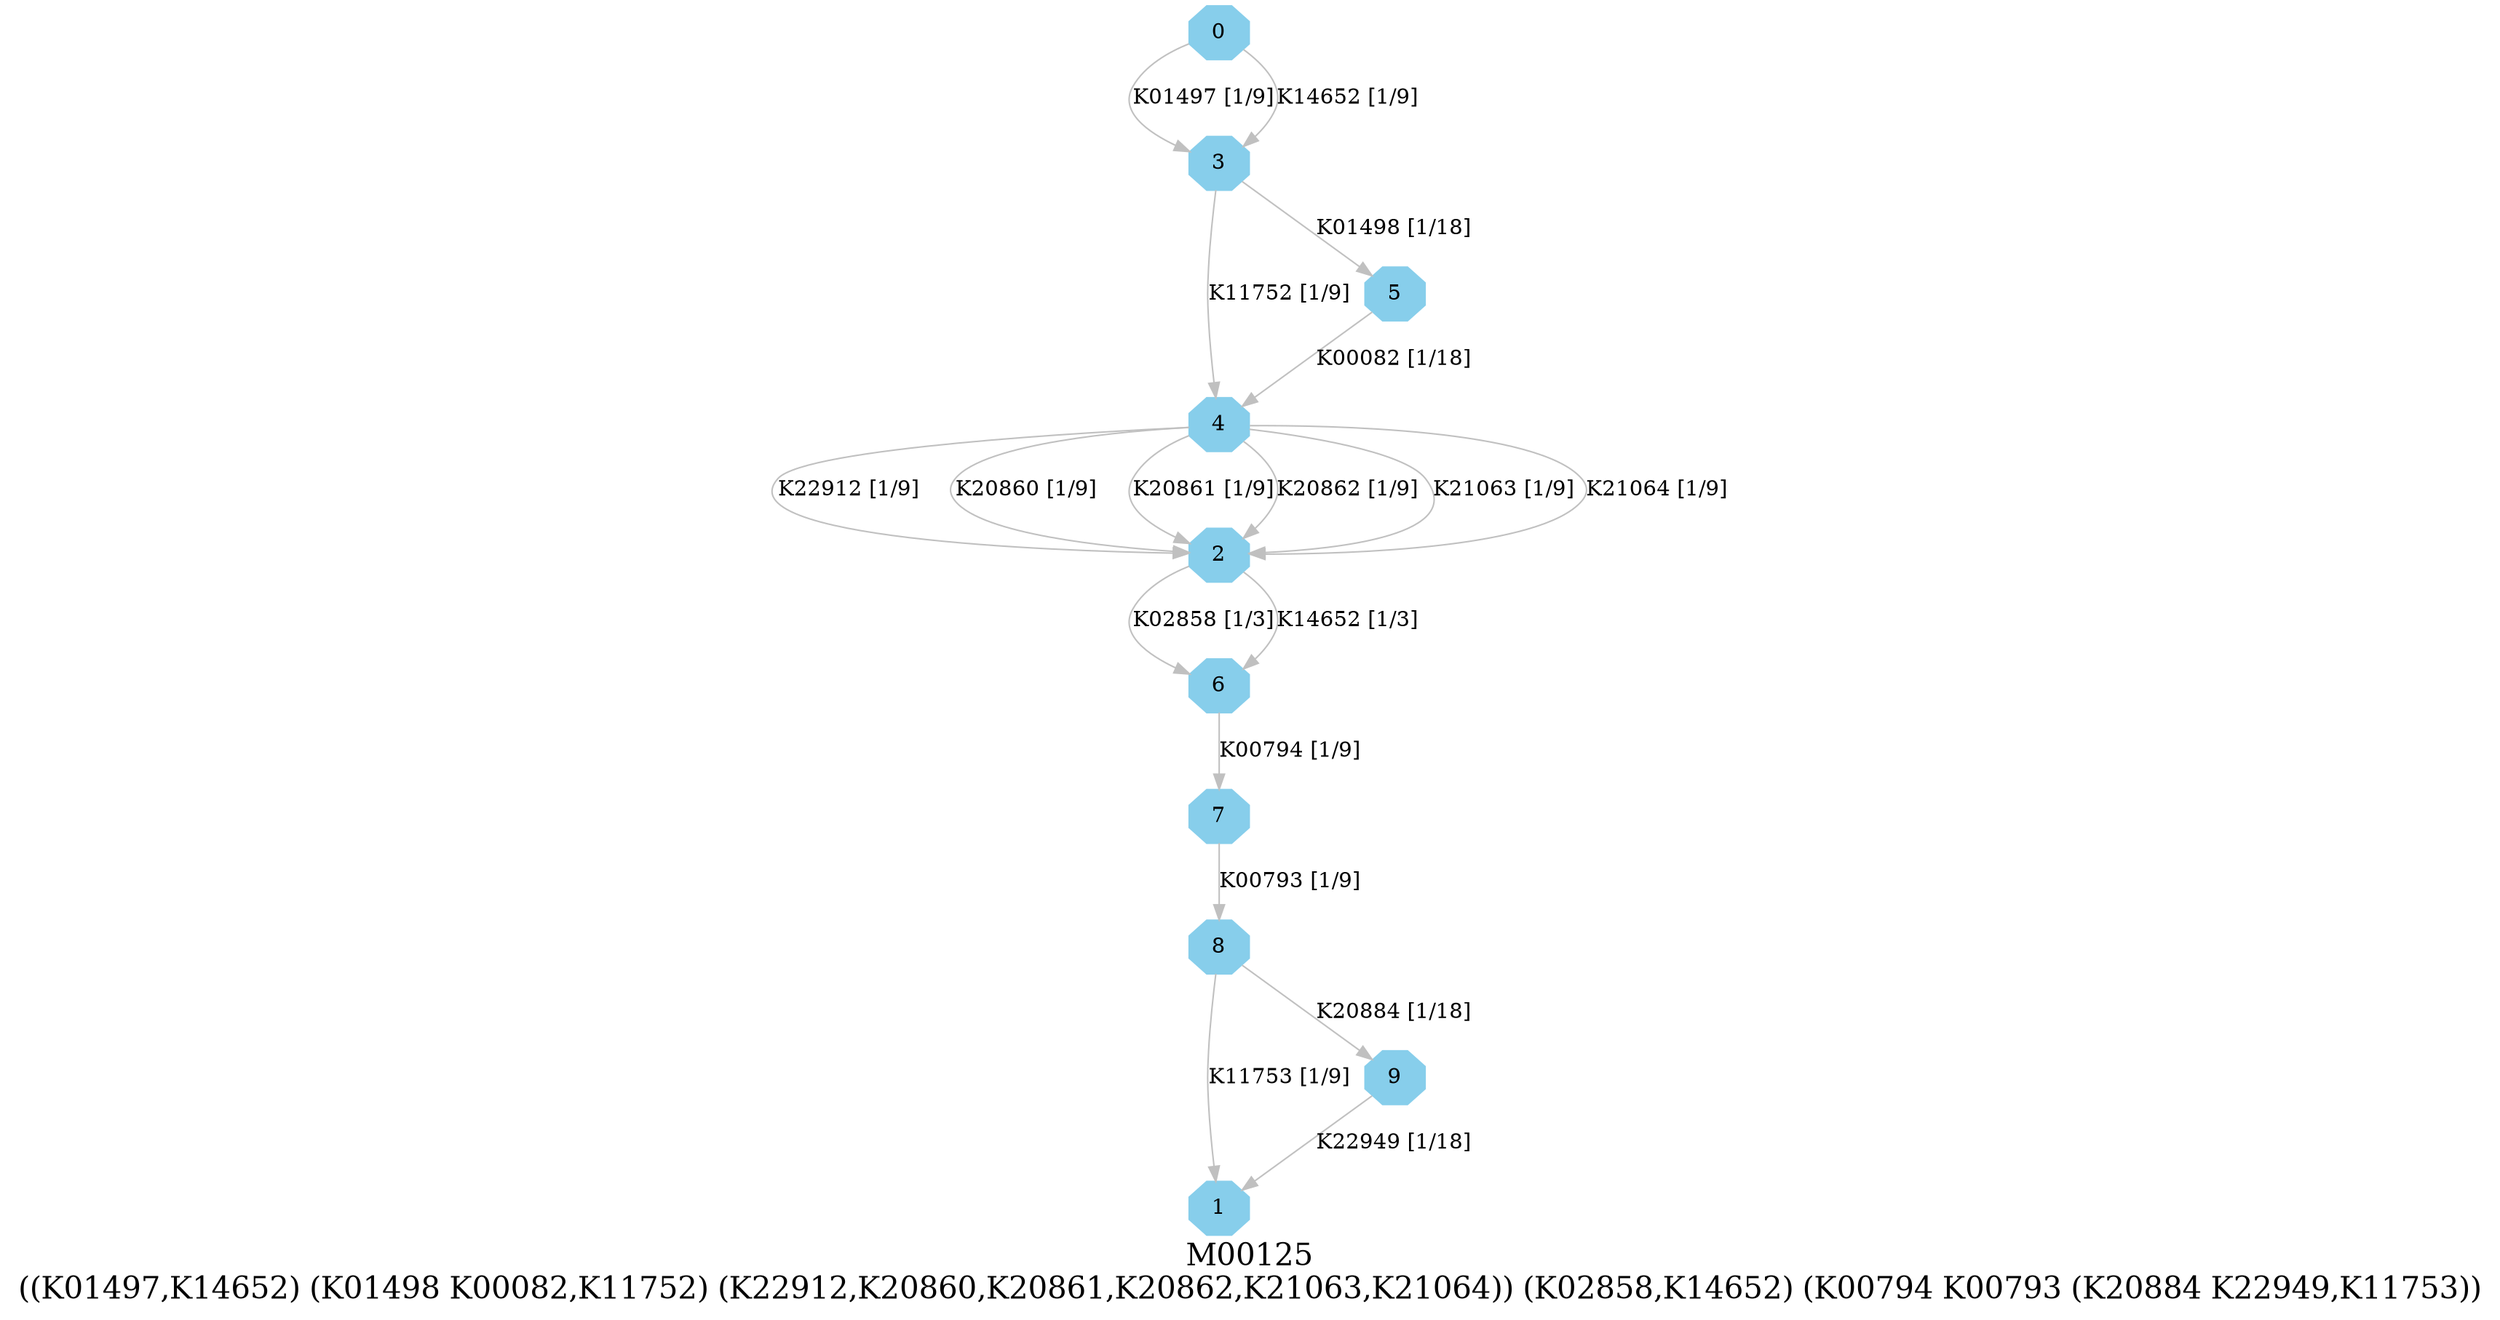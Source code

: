 digraph G {
graph [label="M00125
((K01497,K14652) (K01498 K00082,K11752) (K22912,K20860,K20861,K20862,K21063,K21064)) (K02858,K14652) (K00794 K00793 (K20884 K22949,K11753))",fontsize=20];
node [shape=box,style=filled];
edge [len=3,color=grey];
{node [width=.3,height=.3,shape=octagon,style=filled,color=skyblue] 0 1 2 3 4 5 6 7 8 9 }
0 -> 3 [label="K01497 [1/9]"];
0 -> 3 [label="K14652 [1/9]"];
2 -> 6 [label="K02858 [1/3]"];
2 -> 6 [label="K14652 [1/3]"];
3 -> 5 [label="K01498 [1/18]"];
3 -> 4 [label="K11752 [1/9]"];
4 -> 2 [label="K22912 [1/9]"];
4 -> 2 [label="K20860 [1/9]"];
4 -> 2 [label="K20861 [1/9]"];
4 -> 2 [label="K20862 [1/9]"];
4 -> 2 [label="K21063 [1/9]"];
4 -> 2 [label="K21064 [1/9]"];
5 -> 4 [label="K00082 [1/18]"];
6 -> 7 [label="K00794 [1/9]"];
7 -> 8 [label="K00793 [1/9]"];
8 -> 9 [label="K20884 [1/18]"];
8 -> 1 [label="K11753 [1/9]"];
9 -> 1 [label="K22949 [1/18]"];
}
